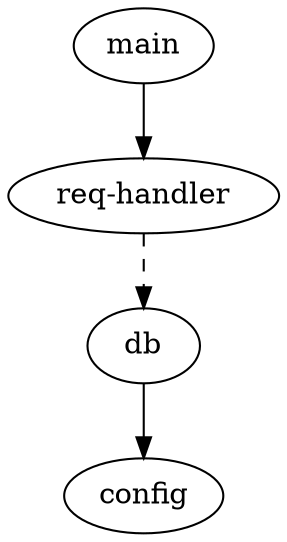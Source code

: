 digraph webMain {
  handler[label="req-handler"]
  main -> handler
  handler -> db [style="dashed"]
  db -> config
}